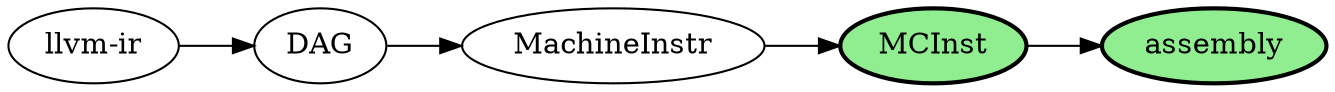 digraph G {
  rankdir=LR;
  MCInst [style="filled,bold", fillcolor=lightgreen]; 
  assembly [style="filled,bold", fillcolor=lightgreen];

  "llvm-ir" -> DAG -> MachineInstr -> MCInst -> assembly;
}
